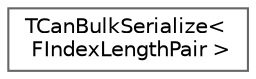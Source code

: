 digraph "Graphical Class Hierarchy"
{
 // INTERACTIVE_SVG=YES
 // LATEX_PDF_SIZE
  bgcolor="transparent";
  edge [fontname=Helvetica,fontsize=10,labelfontname=Helvetica,labelfontsize=10];
  node [fontname=Helvetica,fontsize=10,shape=box,height=0.2,width=0.4];
  rankdir="LR";
  Node0 [id="Node000000",label="TCanBulkSerialize\<\l FIndexLengthPair \>",height=0.2,width=0.4,color="grey40", fillcolor="white", style="filled",URL="$d2/da9/structTCanBulkSerialize_3_01FIndexLengthPair_01_4.html",tooltip=" "];
}
